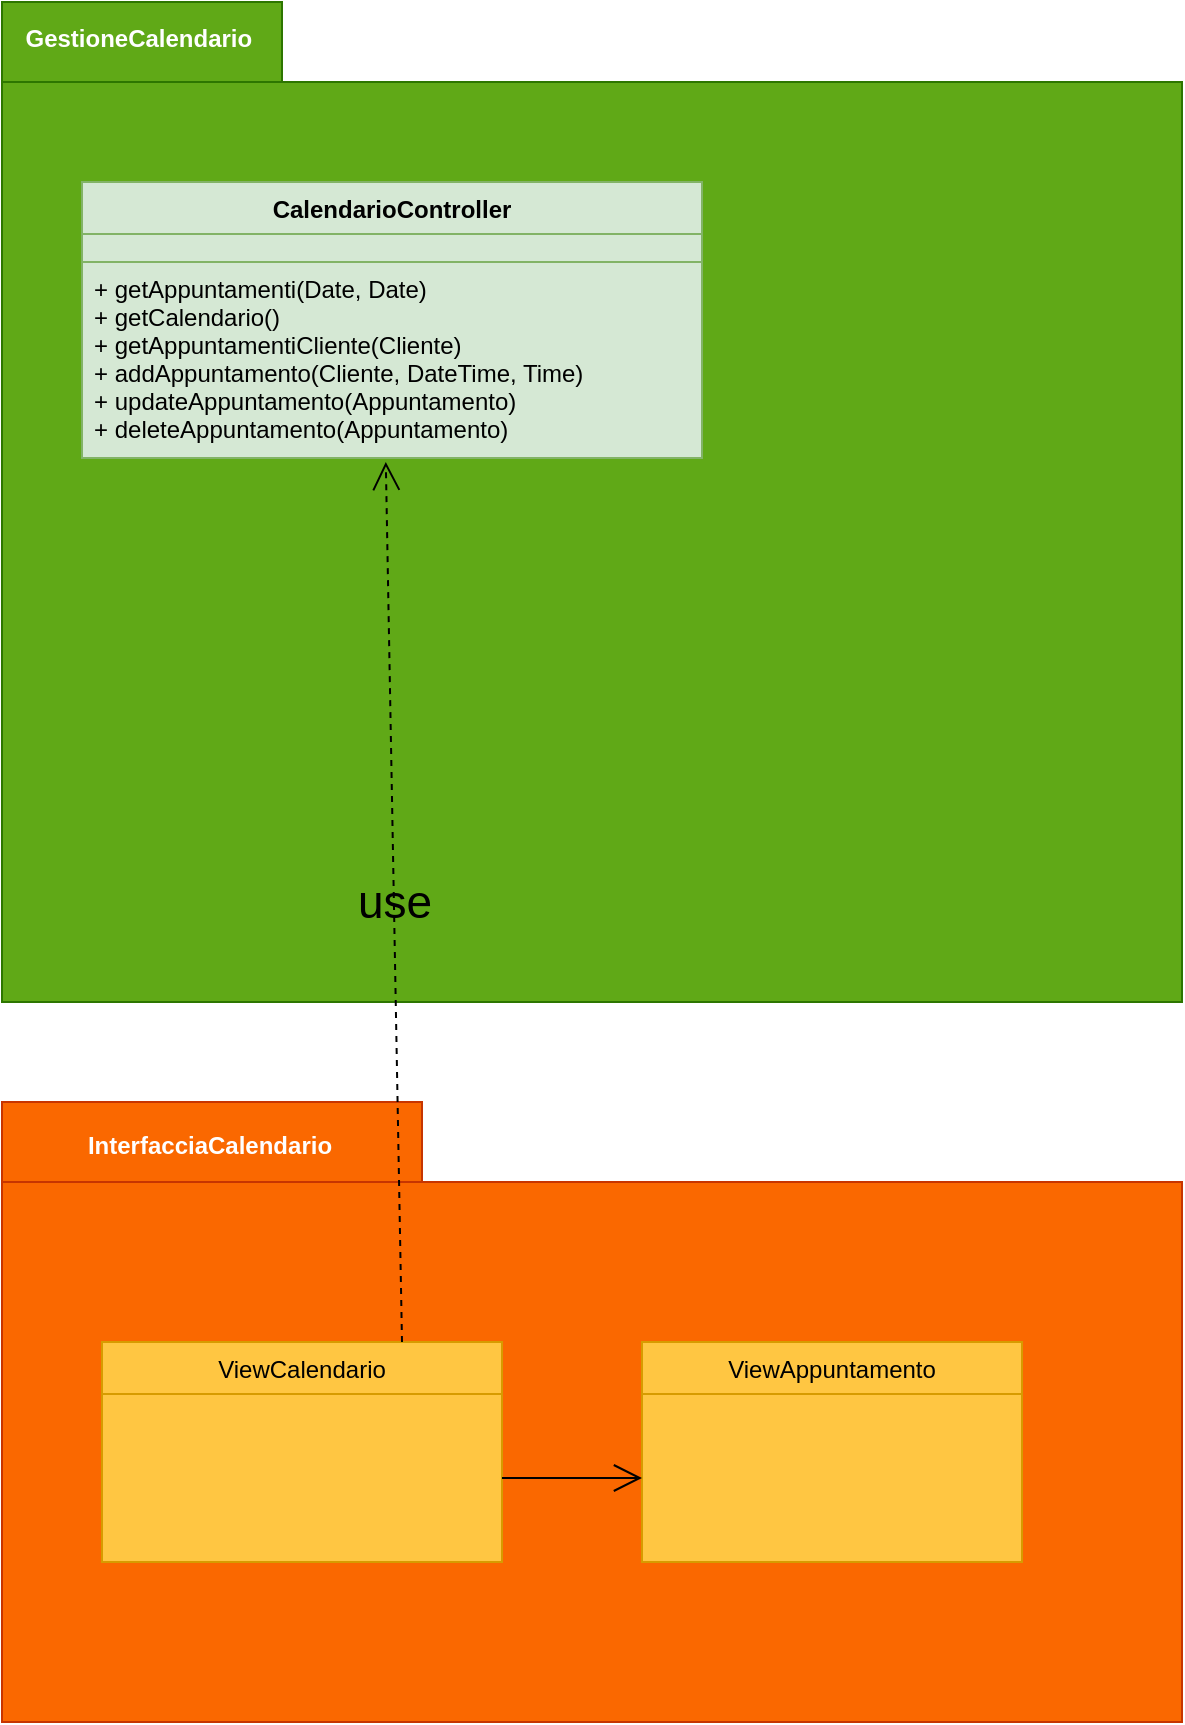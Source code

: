 <mxfile version="18.0.7" type="device"><diagram id="CF-CN9mxn05kVz-OpUtG" name="Page-1"><mxGraphModel dx="731" dy="356" grid="1" gridSize="10" guides="1" tooltips="1" connect="1" arrows="1" fold="1" page="1" pageScale="1" pageWidth="827" pageHeight="1169" math="0" shadow="0"><root><mxCell id="0"/><mxCell id="1" parent="0"/><mxCell id="Cxv-zkQNOTREW5aY-114-4" value="" style="group" parent="1" vertex="1" connectable="0"><mxGeometry x="50" y="50" width="590" height="500" as="geometry"/></mxCell><mxCell id="Cxv-zkQNOTREW5aY-114-1" value="" style="shape=folder;fontStyle=1;spacingTop=10;tabWidth=140;tabHeight=40;tabPosition=left;html=1;fillColor=#60a917;strokeColor=#2D7600;fontColor=#ffffff;" parent="Cxv-zkQNOTREW5aY-114-4" vertex="1"><mxGeometry width="590" height="500" as="geometry"/></mxCell><mxCell id="Cxv-zkQNOTREW5aY-114-2" value="GestioneCalendario" style="text;align=center;fontStyle=1;verticalAlign=middle;spacingLeft=3;spacingRight=3;rotatable=0;points=[[0,0.5],[1,0.5]];portConstraint=eastwest;fontColor=#FFFFFF;" parent="Cxv-zkQNOTREW5aY-114-4" vertex="1"><mxGeometry x="13.538" y="0.845" width="109.767" height="33.333" as="geometry"/></mxCell><mxCell id="Cxv-zkQNOTREW5aY-114-5" value="CalendarioController" style="swimlane;fontStyle=1;align=center;verticalAlign=top;childLayout=stackLayout;horizontal=1;startSize=26;horizontalStack=0;resizeParent=1;resizeParentMax=0;resizeLast=0;collapsible=1;marginBottom=0;fillColor=#d5e8d4;strokeColor=#82b366;" parent="Cxv-zkQNOTREW5aY-114-4" vertex="1"><mxGeometry x="40" y="90" width="310" height="138" as="geometry"/></mxCell><mxCell id="Cxv-zkQNOTREW5aY-114-6" value="" style="text;align=left;verticalAlign=top;spacingLeft=4;spacingRight=4;overflow=hidden;rotatable=0;points=[[0,0.5],[1,0.5]];portConstraint=eastwest;fillColor=#d5e8d4;strokeColor=#82b366;" parent="Cxv-zkQNOTREW5aY-114-5" vertex="1"><mxGeometry y="26" width="310" height="14" as="geometry"/></mxCell><mxCell id="Cxv-zkQNOTREW5aY-114-8" value="+ getAppuntamenti(Date, Date)&#10;+ getCalendario()&#10;+ getAppuntamentiCliente(Cliente)&#10;+ addAppuntamento(Cliente, DateTime,  Time)&#10;+ updateAppuntamento(Appuntamento)&#10;+ deleteAppuntamento(Appuntamento)&#10;&#10;" style="text;strokeColor=#82b366;fillColor=#d5e8d4;align=left;verticalAlign=top;spacingLeft=4;spacingRight=4;overflow=hidden;rotatable=0;points=[[0,0.5],[1,0.5]];portConstraint=eastwest;" parent="Cxv-zkQNOTREW5aY-114-5" vertex="1"><mxGeometry y="40" width="310" height="98" as="geometry"/></mxCell><mxCell id="Cxv-zkQNOTREW5aY-114-9" value="" style="shape=folder;fontStyle=1;spacingTop=10;tabWidth=210;tabHeight=40;tabPosition=left;html=1;fontColor=#000000;fillColor=#fa6800;strokeColor=#C73500;" parent="1" vertex="1"><mxGeometry x="50" y="600" width="590" height="310" as="geometry"/></mxCell><mxCell id="Cxv-zkQNOTREW5aY-114-10" value="InterfacciaCalendario" style="text;align=center;fontStyle=1;verticalAlign=middle;spacingLeft=3;spacingRight=3;strokeColor=none;rotatable=0;points=[[0,0.5],[1,0.5]];portConstraint=eastwest;fontColor=#FFFFFF;" parent="1" vertex="1"><mxGeometry x="114" y="608" width="80" height="26" as="geometry"/></mxCell><mxCell id="Cxv-zkQNOTREW5aY-114-11" value="ViewAppuntamento" style="swimlane;fontStyle=0;childLayout=stackLayout;horizontal=1;startSize=26;fillColor=#FFC642;horizontalStack=0;resizeParent=1;resizeParentMax=0;resizeLast=0;collapsible=1;marginBottom=0;strokeColor=#d79b00;" parent="1" vertex="1"><mxGeometry x="370" y="720" width="190" height="110" as="geometry"/></mxCell><mxCell id="Cxv-zkQNOTREW5aY-114-12" value="" style="text;strokeColor=#d79b00;fillColor=#FFC642;align=left;verticalAlign=top;spacingLeft=4;spacingRight=4;overflow=hidden;rotatable=0;points=[[0,0.5],[1,0.5]];portConstraint=eastwest;" parent="Cxv-zkQNOTREW5aY-114-11" vertex="1"><mxGeometry y="26" width="190" height="84" as="geometry"/></mxCell><mxCell id="Cxv-zkQNOTREW5aY-114-15" value="ViewCalendario" style="swimlane;fontStyle=0;childLayout=stackLayout;horizontal=1;startSize=26;fillColor=#FFC642;horizontalStack=0;resizeParent=1;resizeParentMax=0;resizeLast=0;collapsible=1;marginBottom=0;strokeColor=#d79b00;" parent="1" vertex="1"><mxGeometry x="100" y="720" width="200" height="110" as="geometry"/></mxCell><mxCell id="Cxv-zkQNOTREW5aY-114-16" value="" style="text;strokeColor=#d79b00;fillColor=#FFC642;align=left;verticalAlign=top;spacingLeft=4;spacingRight=4;overflow=hidden;rotatable=0;points=[[0,0.5],[1,0.5]];portConstraint=eastwest;" parent="Cxv-zkQNOTREW5aY-114-15" vertex="1"><mxGeometry y="26" width="200" height="84" as="geometry"/></mxCell><mxCell id="Cxv-zkQNOTREW5aY-114-17" value="&lt;span style=&quot;font-size: 23px&quot;&gt;&lt;font color=&quot;#000000&quot;&gt;use&lt;/font&gt;&lt;/span&gt;" style="endArrow=open;endSize=12;dashed=1;html=1;rounded=0;fontColor=#FFFFFF;exitX=0.75;exitY=0;exitDx=0;exitDy=0;entryX=0.49;entryY=1.02;entryDx=0;entryDy=0;entryPerimeter=0;labelBackgroundColor=none;spacing=7;fontSize=23;" parent="1" source="Cxv-zkQNOTREW5aY-114-15" target="Cxv-zkQNOTREW5aY-114-8" edge="1"><mxGeometry width="160" relative="1" as="geometry"><mxPoint x="330" y="930" as="sourcePoint"/><mxPoint x="490" y="930" as="targetPoint"/></mxGeometry></mxCell><mxCell id="Cxv-zkQNOTREW5aY-114-18" value="" style="endArrow=open;endFill=1;endSize=12;html=1;rounded=0;fontColor=#FFFFFF;exitX=1;exitY=0.5;exitDx=0;exitDy=0;entryX=0;entryY=0.5;entryDx=0;entryDy=0;" parent="1" source="Cxv-zkQNOTREW5aY-114-16" target="Cxv-zkQNOTREW5aY-114-12" edge="1"><mxGeometry width="160" relative="1" as="geometry"><mxPoint x="330" y="870" as="sourcePoint"/><mxPoint x="490" y="870" as="targetPoint"/></mxGeometry></mxCell></root></mxGraphModel></diagram></mxfile>